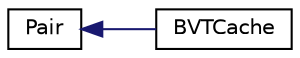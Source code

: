 digraph "Graphical Class Hierarchy"
{
  edge [fontname="Helvetica",fontsize="10",labelfontname="Helvetica",labelfontsize="10"];
  node [fontname="Helvetica",fontsize="10",shape=record];
  rankdir="LR";
  Node1 [label="Pair",height=0.2,width=0.4,color="black", fillcolor="white", style="filled",URL="$struct_pair.html",tooltip="A generic couple structure. "];
  Node1 -> Node2 [dir="back",color="midnightblue",fontsize="10",style="solid",fontname="Helvetica"];
  Node2 [label="BVTCache",height=0.2,width=0.4,color="black", fillcolor="white", style="filled",URL="$struct_b_v_t_cache.html"];
}
